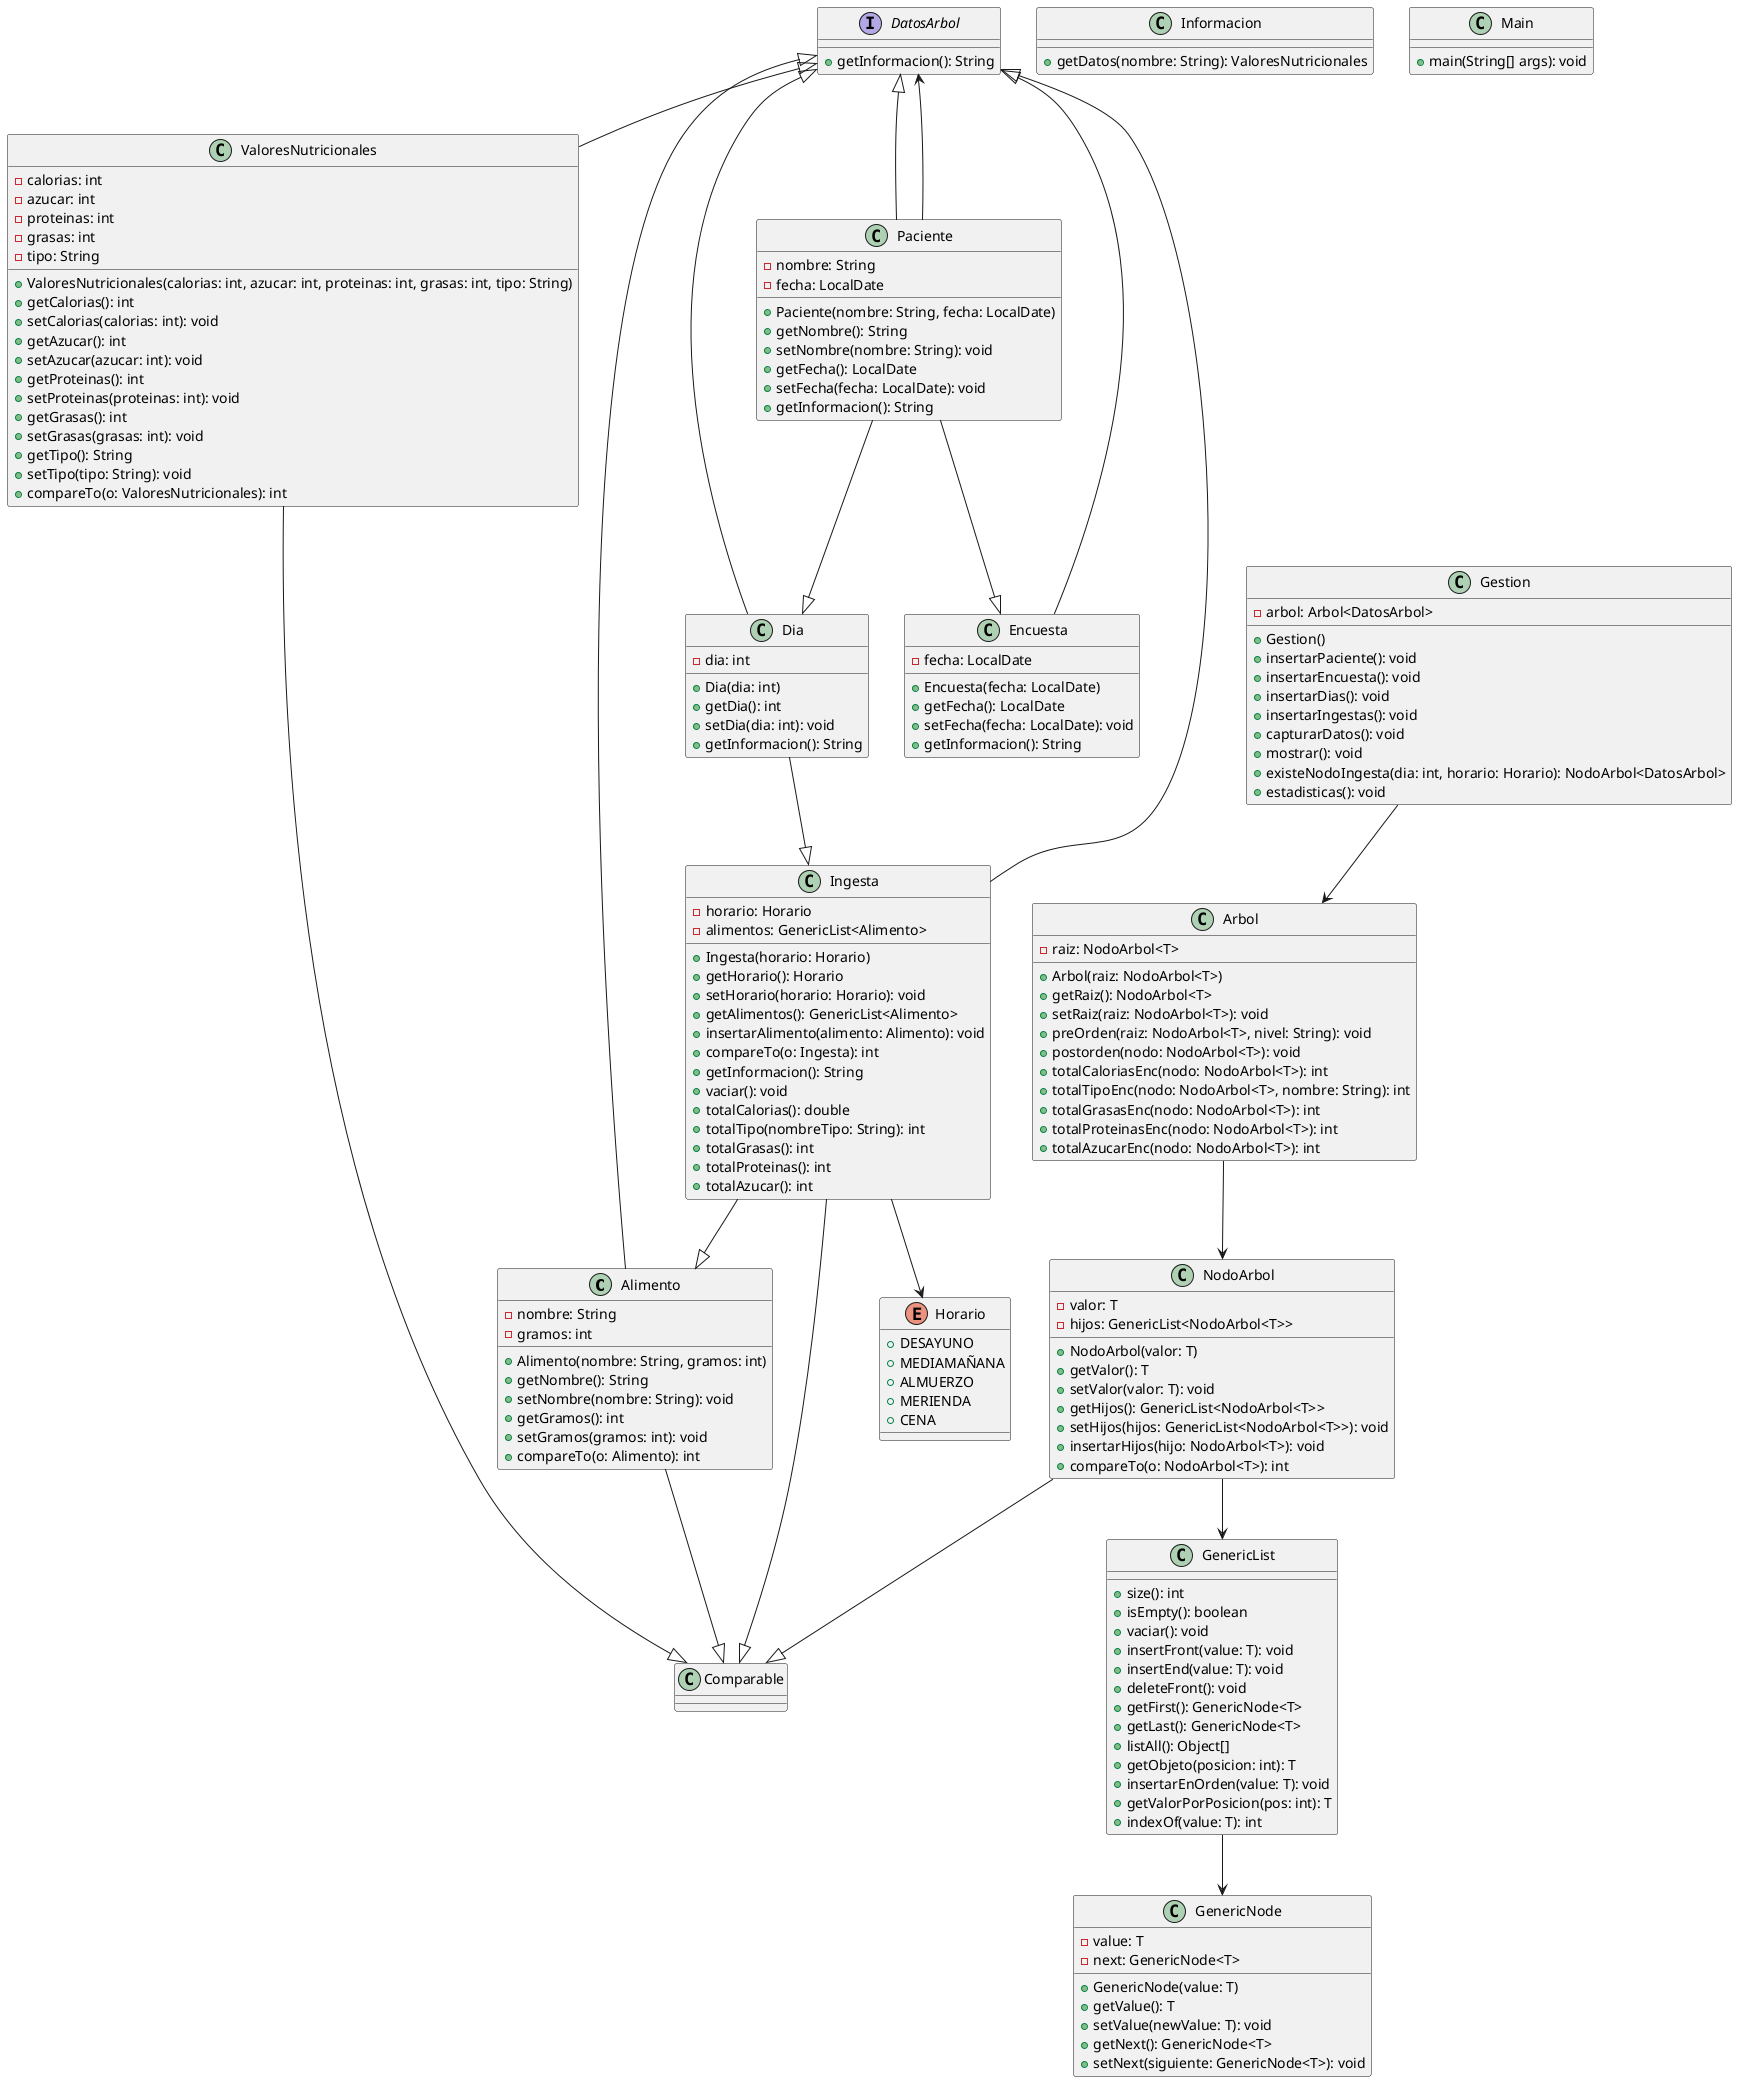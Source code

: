 @startuml diagrama

class Alimento {
  - nombre: String
  - gramos: int
  + Alimento(nombre: String, gramos: int)
  + getNombre(): String
  + setNombre(nombre: String): void
  + getGramos(): int
  + setGramos(gramos: int): void
  + compareTo(o: Alimento): int
}

class Informacion {
  + getDatos(nombre: String): ValoresNutricionales
}

class ValoresNutricionales {
  - calorias: int
  - azucar: int
  - proteinas: int
  - grasas: int
  - tipo: String
  + ValoresNutricionales(calorias: int, azucar: int, proteinas: int, grasas: int, tipo: String)
  + getCalorias(): int
  + setCalorias(calorias: int): void
  + getAzucar(): int
  + setAzucar(azucar: int): void
  + getProteinas(): int
  + setProteinas(proteinas: int): void
  + getGrasas(): int
  + setGrasas(grasas: int): void
  + getTipo(): String
  + setTipo(tipo: String): void
  + compareTo(o: ValoresNutricionales): int
}

interface DatosArbol {
  + getInformacion(): String
}

class Arbol {
  - raiz: NodoArbol<T>
  + Arbol(raiz: NodoArbol<T>)
  + getRaiz(): NodoArbol<T>
  + setRaiz(raiz: NodoArbol<T>): void
  + preOrden(raiz: NodoArbol<T>, nivel: String): void
  + postorden(nodo: NodoArbol<T>): void
  + totalCaloriasEnc(nodo: NodoArbol<T>): int
  + totalTipoEnc(nodo: NodoArbol<T>, nombre: String): int
  + totalGrasasEnc(nodo: NodoArbol<T>): int
  + totalProteinasEnc(nodo: NodoArbol<T>): int
  + totalAzucarEnc(nodo: NodoArbol<T>): int
}

class NodoArbol {
  - valor: T
  - hijos: GenericList<NodoArbol<T>>
  + NodoArbol(valor: T)
  + getValor(): T
  + setValor(valor: T): void
  + getHijos(): GenericList<NodoArbol<T>>
  + setHijos(hijos: GenericList<NodoArbol<T>>): void
  + insertarHijos(hijo: NodoArbol<T>): void
  + compareTo(o: NodoArbol<T>): int
}

class Dia {
  - dia: int
  + Dia(dia: int)
  + getDia(): int
  + setDia(dia: int): void
  + getInformacion(): String
}

class Encuesta {
  - fecha: LocalDate
  + Encuesta(fecha: LocalDate)
  + getFecha(): LocalDate
  + setFecha(fecha: LocalDate): void
  + getInformacion(): String
}

class Ingesta {
  - horario: Horario
  - alimentos: GenericList<Alimento>
  + Ingesta(horario: Horario)
  + getHorario(): Horario
  + setHorario(horario: Horario): void
  + getAlimentos(): GenericList<Alimento>
  + insertarAlimento(alimento: Alimento): void
  + compareTo(o: Ingesta): int
  + getInformacion(): String
  + vaciar(): void
  + totalCalorias(): double
  + totalTipo(nombreTipo: String): int
  + totalGrasas(): int
  + totalProteinas(): int
  + totalAzucar(): int
}

class GenericList {
  + size(): int
  + isEmpty(): boolean
  + vaciar(): void
  + insertFront(value: T): void
  + insertEnd(value: T): void
  + deleteFront(): void
  + getFirst(): GenericNode<T>
  + getLast(): GenericNode<T>
  + listAll(): Object[]
  + getObjeto(posicion: int): T
  + insertarEnOrden(value: T): void
  + getValorPorPosicion(pos: int): T
  + indexOf(value: T): int
}

class GenericNode {
  - value: T
  - next: GenericNode<T>
  + GenericNode(value: T)
  + getValue(): T
  + setValue(newValue: T): void
  + getNext(): GenericNode<T>
  + setNext(siguiente: GenericNode<T>): void
}

class Paciente {
  - nombre: String
  - fecha: LocalDate
  + Paciente(nombre: String, fecha: LocalDate)
  + getNombre(): String
  + setNombre(nombre: String): void
  + getFecha(): LocalDate
  + setFecha(fecha: LocalDate): void
  + getInformacion(): String
}

enum Horario {
  + DESAYUNO
  + MEDIAMAÑANA
  + ALMUERZO
  + MERIENDA
  + CENA
}

class Gestion {
  - arbol: Arbol<DatosArbol>
  + Gestion()
  + insertarPaciente(): void
  + insertarEncuesta(): void
  + insertarDias(): void
  + insertarIngestas(): void
  + capturarDatos(): void
  + mostrar(): void
  + existeNodoIngesta(dia: int, horario: Horario): NodoArbol<DatosArbol>
  + estadisticas(): void
}

class Main {
  + main(String[] args): void
}

Alimento --|> Comparable
ValoresNutricionales --|> Comparable
NodoArbol --|> Comparable
Ingesta --|> Comparable
Paciente --|> Dia
Paciente --|> Encuesta
Dia --|> Ingesta
Ingesta --|> Alimento
DatosArbol <|-- Alimento
DatosArbol <|-- ValoresNutricionales
DatosArbol <|-- Dia
DatosArbol <|-- Encuesta
DatosArbol <|-- Ingesta
DatosArbol <|-- Paciente
Arbol --> NodoArbol
NodoArbol --> GenericList
Ingesta --> Horario
GenericList --> GenericNode
Paciente --> DatosArbol
Gestion --> Arbol

@enduml
